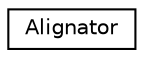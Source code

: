 digraph "Graphical Class Hierarchy"
{
 // LATEX_PDF_SIZE
  edge [fontname="Helvetica",fontsize="10",labelfontname="Helvetica",labelfontsize="10"];
  node [fontname="Helvetica",fontsize="10",shape=record];
  rankdir="LR";
  Node0 [label="Alignator",height=0.2,width=0.4,color="black", fillcolor="white", style="filled",URL="$class_alignator.html",tooltip=" "];
}
